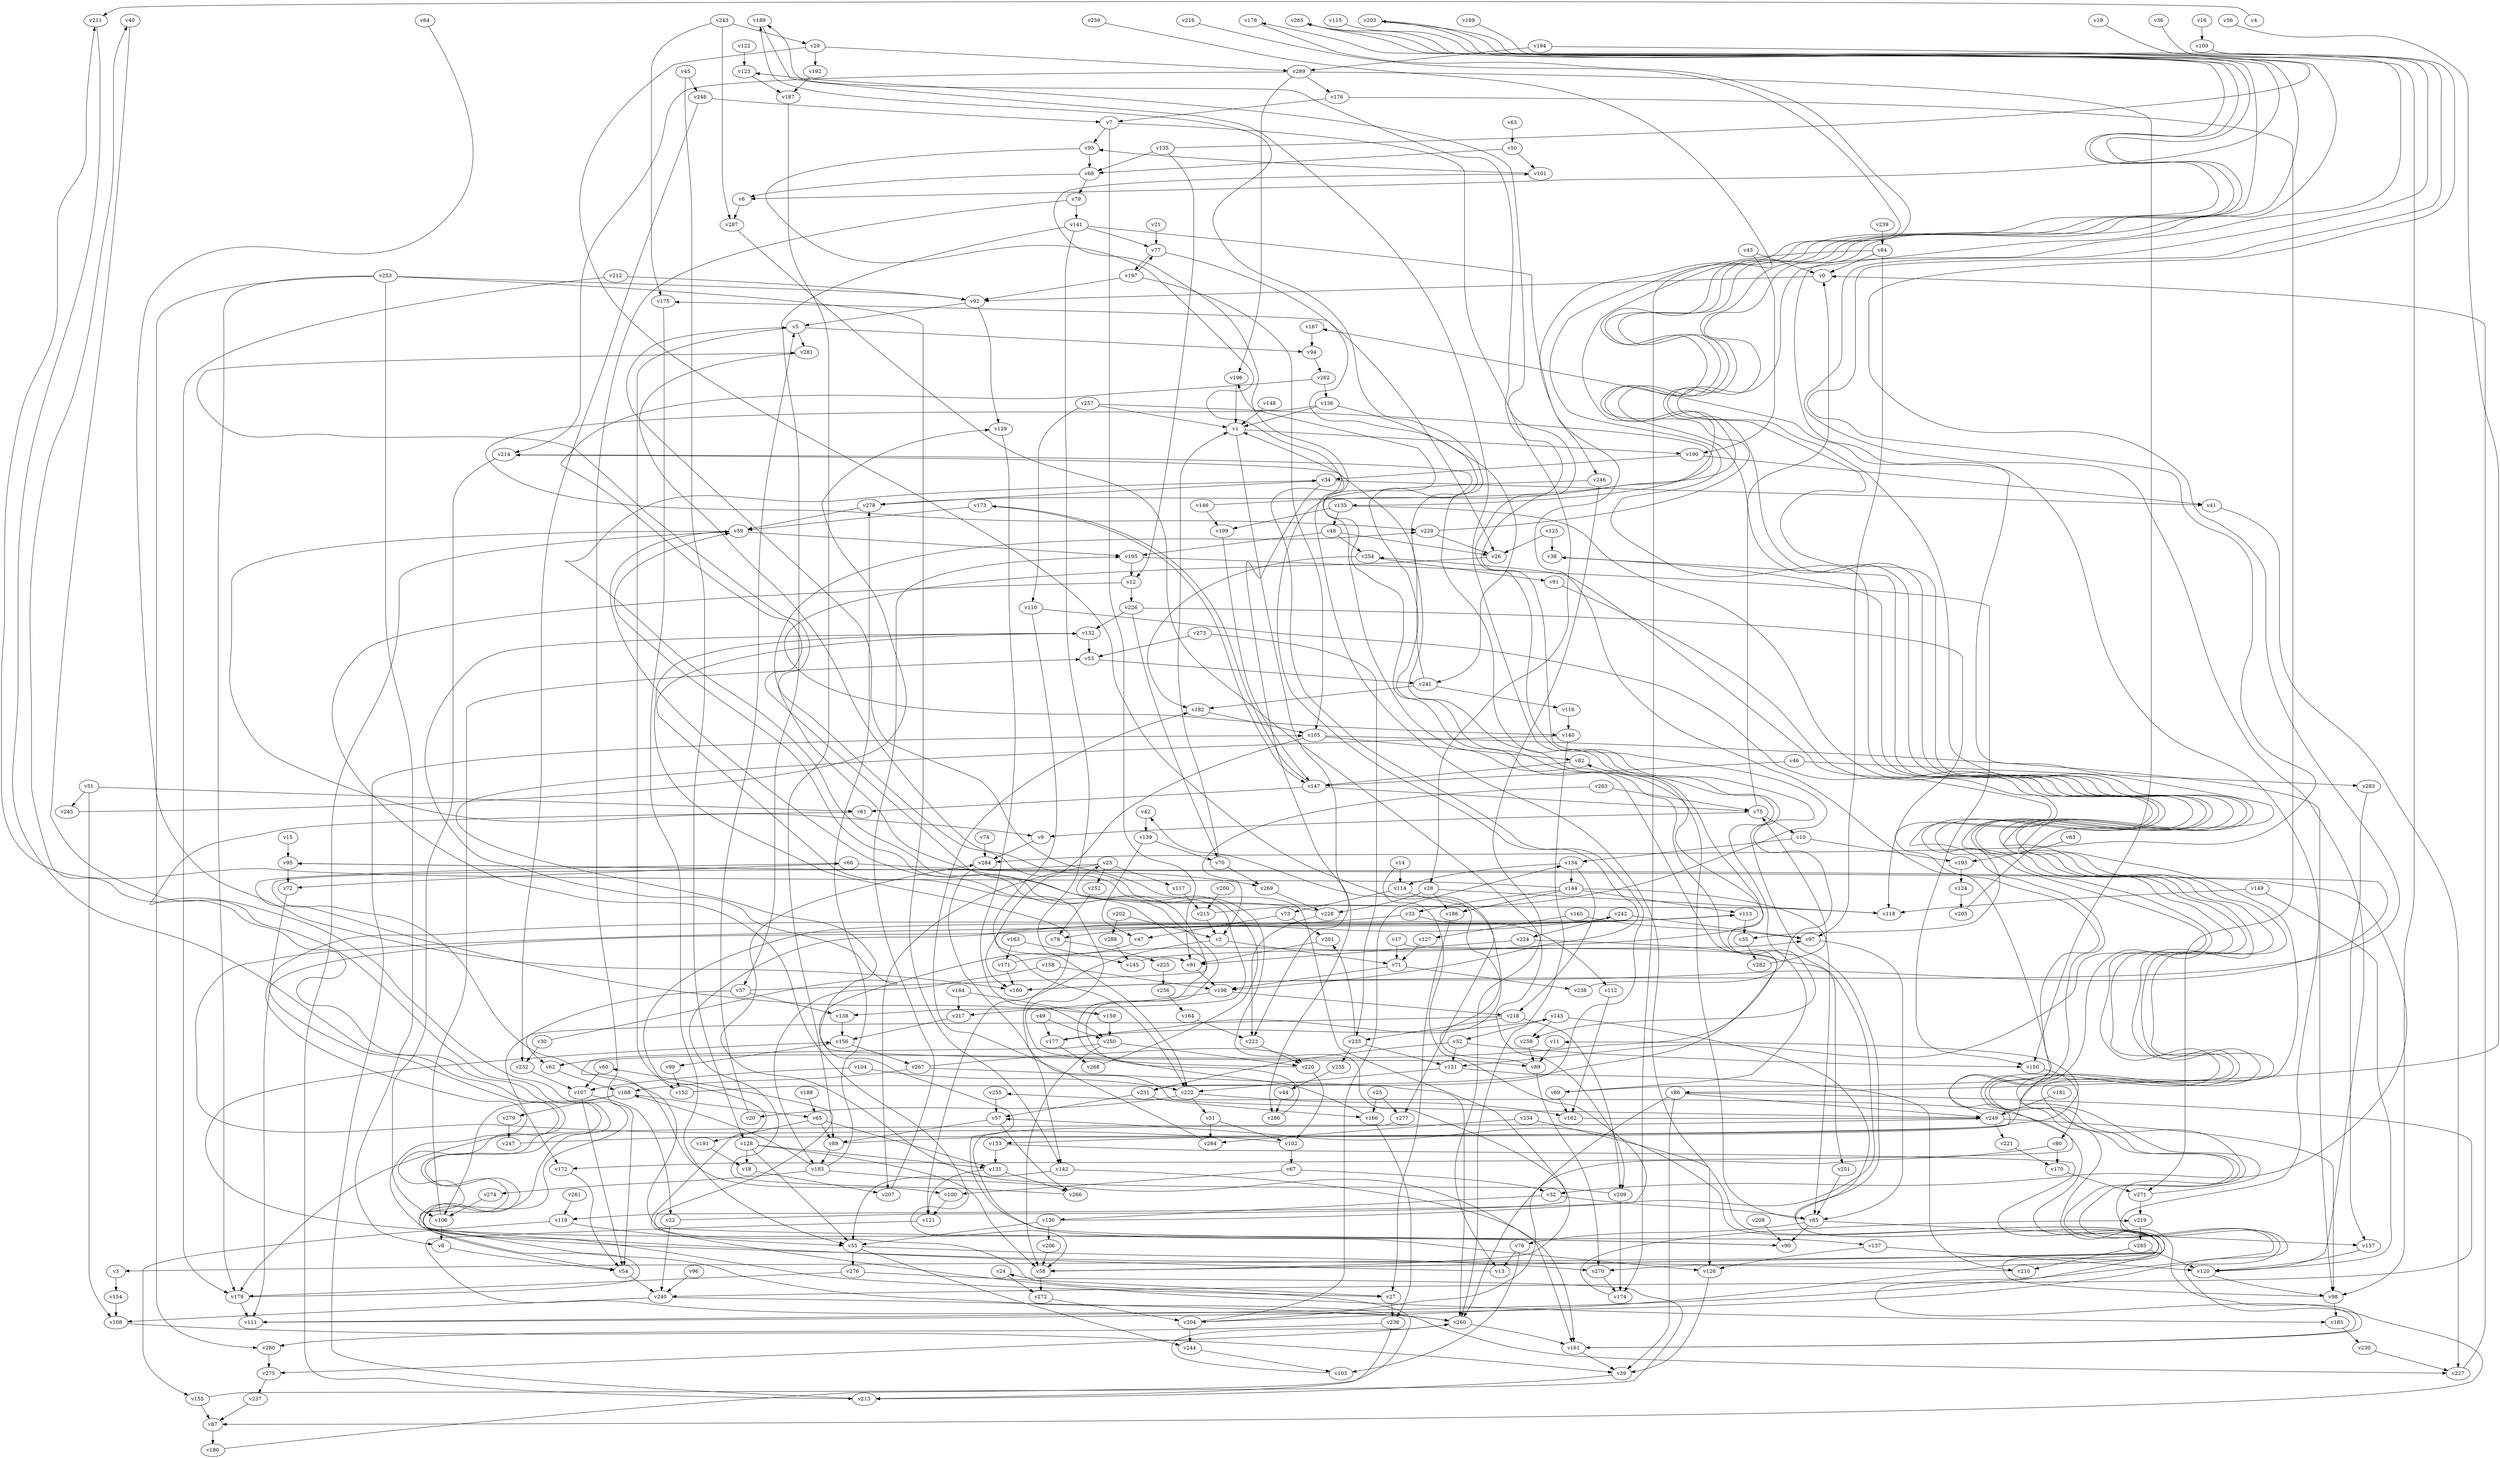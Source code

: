 // Benchmark game 421 - 290 vertices
// time_bound: 103
// targets: v83
digraph G {
    v0 [name="v0", player=1];
    v1 [name="v1", player=0];
    v2 [name="v2", player=1];
    v3 [name="v3", player=1];
    v4 [name="v4", player=0];
    v5 [name="v5", player=1];
    v6 [name="v6", player=1];
    v7 [name="v7", player=1];
    v8 [name="v8", player=1];
    v9 [name="v9", player=1];
    v10 [name="v10", player=1];
    v11 [name="v11", player=0];
    v12 [name="v12", player=0];
    v13 [name="v13", player=0];
    v14 [name="v14", player=0];
    v15 [name="v15", player=1];
    v16 [name="v16", player=1];
    v17 [name="v17", player=1];
    v18 [name="v18", player=0];
    v19 [name="v19", player=0];
    v20 [name="v20", player=1];
    v21 [name="v21", player=0];
    v22 [name="v22", player=1];
    v23 [name="v23", player=1];
    v24 [name="v24", player=1];
    v25 [name="v25", player=1];
    v26 [name="v26", player=1];
    v27 [name="v27", player=1];
    v28 [name="v28", player=0];
    v29 [name="v29", player=1];
    v30 [name="v30", player=0];
    v31 [name="v31", player=1];
    v32 [name="v32", player=0];
    v33 [name="v33", player=1];
    v34 [name="v34", player=1];
    v35 [name="v35", player=1];
    v36 [name="v36", player=1];
    v37 [name="v37", player=0];
    v38 [name="v38", player=1];
    v39 [name="v39", player=1];
    v40 [name="v40", player=0];
    v41 [name="v41", player=0];
    v42 [name="v42", player=1];
    v43 [name="v43", player=0];
    v44 [name="v44", player=0];
    v45 [name="v45", player=0];
    v46 [name="v46", player=1];
    v47 [name="v47", player=1];
    v48 [name="v48", player=1];
    v49 [name="v49", player=1];
    v50 [name="v50", player=0];
    v51 [name="v51", player=1];
    v52 [name="v52", player=1];
    v53 [name="v53", player=1];
    v54 [name="v54", player=1];
    v55 [name="v55", player=1];
    v56 [name="v56", player=1];
    v57 [name="v57", player=1];
    v58 [name="v58", player=1];
    v59 [name="v59", player=1];
    v60 [name="v60", player=0];
    v61 [name="v61", player=0];
    v62 [name="v62", player=1];
    v63 [name="v63", player=0];
    v64 [name="v64", player=1];
    v65 [name="v65", player=0];
    v66 [name="v66", player=0];
    v67 [name="v67", player=0];
    v68 [name="v68", player=1];
    v69 [name="v69", player=0];
    v70 [name="v70", player=0];
    v71 [name="v71", player=1];
    v72 [name="v72", player=0];
    v73 [name="v73", player=0];
    v74 [name="v74", player=0];
    v75 [name="v75", player=0];
    v76 [name="v76", player=1];
    v77 [name="v77", player=0];
    v78 [name="v78", player=0];
    v79 [name="v79", player=1];
    v80 [name="v80", player=1];
    v81 [name="v81", player=0];
    v82 [name="v82", player=0];
    v83 [name="v83", player=0, target=1];
    v84 [name="v84", player=1];
    v85 [name="v85", player=0];
    v86 [name="v86", player=0];
    v87 [name="v87", player=1];
    v88 [name="v88", player=1];
    v89 [name="v89", player=1];
    v90 [name="v90", player=1];
    v91 [name="v91", player=0];
    v92 [name="v92", player=1];
    v93 [name="v93", player=1];
    v94 [name="v94", player=1];
    v95 [name="v95", player=0];
    v96 [name="v96", player=0];
    v97 [name="v97", player=0];
    v98 [name="v98", player=0];
    v99 [name="v99", player=1];
    v100 [name="v100", player=0];
    v101 [name="v101", player=1];
    v102 [name="v102", player=0];
    v103 [name="v103", player=1];
    v104 [name="v104", player=1];
    v105 [name="v105", player=1];
    v106 [name="v106", player=1];
    v107 [name="v107", player=0];
    v108 [name="v108", player=1];
    v109 [name="v109", player=0];
    v110 [name="v110", player=0];
    v111 [name="v111", player=0];
    v112 [name="v112", player=1];
    v113 [name="v113", player=0];
    v114 [name="v114", player=1];
    v115 [name="v115", player=1];
    v116 [name="v116", player=0];
    v117 [name="v117", player=1];
    v118 [name="v118", player=1];
    v119 [name="v119", player=1];
    v120 [name="v120", player=1];
    v121 [name="v121", player=0];
    v122 [name="v122", player=1];
    v123 [name="v123", player=1];
    v124 [name="v124", player=0];
    v125 [name="v125", player=0];
    v126 [name="v126", player=1];
    v127 [name="v127", player=1];
    v128 [name="v128", player=1];
    v129 [name="v129", player=1];
    v130 [name="v130", player=0];
    v131 [name="v131", player=1];
    v132 [name="v132", player=1];
    v133 [name="v133", player=0];
    v134 [name="v134", player=0];
    v135 [name="v135", player=0];
    v136 [name="v136", player=1];
    v137 [name="v137", player=1];
    v138 [name="v138", player=0];
    v139 [name="v139", player=1];
    v140 [name="v140", player=1];
    v141 [name="v141", player=0];
    v142 [name="v142", player=0];
    v143 [name="v143", player=0];
    v144 [name="v144", player=1];
    v145 [name="v145", player=1];
    v146 [name="v146", player=1];
    v147 [name="v147", player=0];
    v148 [name="v148", player=1];
    v149 [name="v149", player=1];
    v150 [name="v150", player=0];
    v151 [name="v151", player=0];
    v152 [name="v152", player=1];
    v153 [name="v153", player=1];
    v154 [name="v154", player=0];
    v155 [name="v155", player=0];
    v156 [name="v156", player=1];
    v157 [name="v157", player=1];
    v158 [name="v158", player=1];
    v159 [name="v159", player=1];
    v160 [name="v160", player=1];
    v161 [name="v161", player=0];
    v162 [name="v162", player=1];
    v163 [name="v163", player=1];
    v164 [name="v164", player=1];
    v165 [name="v165", player=1];
    v166 [name="v166", player=1];
    v167 [name="v167", player=0];
    v168 [name="v168", player=0];
    v169 [name="v169", player=1];
    v170 [name="v170", player=0];
    v171 [name="v171", player=0];
    v172 [name="v172", player=0];
    v173 [name="v173", player=1];
    v174 [name="v174", player=0];
    v175 [name="v175", player=1];
    v176 [name="v176", player=1];
    v177 [name="v177", player=1];
    v178 [name="v178", player=1];
    v179 [name="v179", player=1];
    v180 [name="v180", player=0];
    v181 [name="v181", player=0];
    v182 [name="v182", player=1];
    v183 [name="v183", player=0];
    v184 [name="v184", player=1];
    v185 [name="v185", player=1];
    v186 [name="v186", player=1];
    v187 [name="v187", player=1];
    v188 [name="v188", player=0];
    v189 [name="v189", player=1];
    v190 [name="v190", player=1];
    v191 [name="v191", player=0];
    v192 [name="v192", player=1];
    v193 [name="v193", player=0];
    v194 [name="v194", player=0];
    v195 [name="v195", player=1];
    v196 [name="v196", player=0];
    v197 [name="v197", player=1];
    v198 [name="v198", player=0];
    v199 [name="v199", player=1];
    v200 [name="v200", player=0];
    v201 [name="v201", player=1];
    v202 [name="v202", player=0];
    v203 [name="v203", player=1];
    v204 [name="v204", player=1];
    v205 [name="v205", player=0];
    v206 [name="v206", player=1];
    v207 [name="v207", player=0];
    v208 [name="v208", player=0];
    v209 [name="v209", player=1];
    v210 [name="v210", player=1];
    v211 [name="v211", player=0];
    v212 [name="v212", player=1];
    v213 [name="v213", player=0];
    v214 [name="v214", player=0];
    v215 [name="v215", player=0];
    v216 [name="v216", player=0];
    v217 [name="v217", player=0];
    v218 [name="v218", player=0];
    v219 [name="v219", player=0];
    v220 [name="v220", player=1];
    v221 [name="v221", player=1];
    v222 [name="v222", player=1];
    v223 [name="v223", player=0];
    v224 [name="v224", player=0];
    v225 [name="v225", player=0];
    v226 [name="v226", player=1];
    v227 [name="v227", player=1];
    v228 [name="v228", player=0];
    v229 [name="v229", player=0];
    v230 [name="v230", player=1];
    v231 [name="v231", player=1];
    v232 [name="v232", player=1];
    v233 [name="v233", player=1];
    v234 [name="v234", player=0];
    v235 [name="v235", player=1];
    v236 [name="v236", player=1];
    v237 [name="v237", player=0];
    v238 [name="v238", player=0];
    v239 [name="v239", player=0];
    v240 [name="v240", player=0];
    v241 [name="v241", player=1];
    v242 [name="v242", player=0];
    v243 [name="v243", player=1];
    v244 [name="v244", player=1];
    v245 [name="v245", player=0];
    v246 [name="v246", player=0];
    v247 [name="v247", player=1];
    v248 [name="v248", player=1];
    v249 [name="v249", player=0];
    v250 [name="v250", player=1];
    v251 [name="v251", player=1];
    v252 [name="v252", player=1];
    v253 [name="v253", player=1];
    v254 [name="v254", player=1];
    v255 [name="v255", player=0];
    v256 [name="v256", player=1];
    v257 [name="v257", player=0];
    v258 [name="v258", player=0];
    v259 [name="v259", player=0];
    v260 [name="v260", player=1];
    v261 [name="v261", player=0];
    v262 [name="v262", player=1];
    v263 [name="v263", player=0];
    v264 [name="v264", player=1];
    v265 [name="v265", player=0];
    v266 [name="v266", player=0];
    v267 [name="v267", player=0];
    v268 [name="v268", player=0];
    v269 [name="v269", player=0];
    v270 [name="v270", player=0];
    v271 [name="v271", player=0];
    v272 [name="v272", player=0];
    v273 [name="v273", player=0];
    v274 [name="v274", player=0];
    v275 [name="v275", player=0];
    v276 [name="v276", player=0];
    v277 [name="v277", player=1];
    v278 [name="v278", player=1];
    v279 [name="v279", player=1];
    v280 [name="v280", player=1];
    v281 [name="v281", player=1];
    v282 [name="v282", player=0];
    v283 [name="v283", player=0];
    v284 [name="v284", player=0];
    v285 [name="v285", player=0];
    v286 [name="v286", player=1];
    v287 [name="v287", player=0];
    v288 [name="v288", player=1];
    v289 [name="v289", player=0];

    v0 -> v92;
    v1 -> v286;
    v2 -> v121;
    v3 -> v154;
    v4 -> v211 [constraint="t >= 4"];
    v5 -> v152;
    v6 -> v287;
    v7 -> v81;
    v8 -> v54;
    v9 -> v284;
    v10 -> v134;
    v11 -> v89;
    v12 -> v58 [constraint="t mod 3 == 2"];
    v13 -> v40 [constraint="t < 6"];
    v14 -> v119 [constraint="t >= 2"];
    v15 -> v95;
    v16 -> v109;
    v17 -> v62 [constraint="t mod 2 == 0"];
    v18 -> v207;
    v19 -> v120 [constraint="t mod 4 == 2"];
    v20 -> v5;
    v21 -> v77;
    v22 -> v5 [constraint="t mod 2 == 0"];
    v23 -> v90 [constraint="t >= 2"];
    v24 -> v272;
    v25 -> v166;
    v26 -> v140 [constraint="t mod 3 == 0"];
    v27 -> v236;
    v28 -> v228;
    v29 -> v177 [constraint="t >= 1"];
    v30 -> v132 [constraint="t >= 2"];
    v31 -> v102;
    v32 -> v130;
    v33 -> v112;
    v34 -> v41;
    v35 -> v282;
    v36 -> v284 [constraint="t mod 3 == 1"];
    v37 -> v34 [constraint="t mod 3 == 1"];
    v38 -> v161 [constraint="t < 9"];
    v39 -> v213;
    v40 -> v27 [constraint="t mod 4 == 1"];
    v41 -> v227;
    v42 -> v139;
    v43 -> v190;
    v44 -> v286;
    v45 -> v248;
    v46 -> v283;
    v47 -> v137 [constraint="t >= 3"];
    v48 -> v254;
    v49 -> v177;
    v50 -> v68;
    v51 -> v108;
    v52 -> v151;
    v53 -> v241;
    v54 -> v240;
    v55 -> v270;
    v56 -> v86 [constraint="t >= 1"];
    v57 -> v266;
    v58 -> v272;
    v59 -> v9 [constraint="t < 13"];
    v60 -> v107;
    v61 -> v54 [constraint="t < 8"];
    v62 -> v168;
    v63 -> v50;
    v64 -> v160 [constraint="t < 5"];
    v65 -> v131;
    v66 -> v72;
    v67 -> v100;
    v68 -> v6;
    v69 -> v214 [constraint="t mod 4 == 2"];
    v70 -> v269;
    v71 -> v238;
    v72 -> v111;
    v73 -> v201;
    v74 -> v284;
    v75 -> v0;
    v76 -> v13;
    v77 -> v26;
    v78 -> v225;
    v79 -> v54;
    v80 -> v204 [constraint="t mod 5 == 2"];
    v81 -> v198;
    v82 -> v147;
    v83 -> v193;
    v84 -> v0;
    v85 -> v82;
    v86 -> v240 [constraint="t >= 3"];
    v87 -> v180;
    v88 -> v203 [constraint="t < 6"];
    v89 -> v42 [constraint="t mod 2 == 1"];
    v90 -> v156 [constraint="t < 11"];
    v91 -> v35 [constraint="t mod 4 == 3"];
    v92 -> v129;
    v93 -> v231 [constraint="t mod 5 == 2"];
    v94 -> v262;
    v95 -> v32 [constraint="t mod 2 == 0"];
    v96 -> v240;
    v97 -> v85;
    v98 -> v57 [constraint="t < 9"];
    v99 -> v152;
    v100 -> v121;
    v101 -> v93 [constraint="t mod 2 == 1"];
    v102 -> v113 [constraint="t >= 1"];
    v103 -> v260 [constraint="t >= 5"];
    v104 -> v222;
    v105 -> v82;
    v106 -> v53;
    v107 -> v22;
    v108 -> v39 [constraint="t >= 3"];
    v109 -> v160 [constraint="t >= 5"];
    v110 -> v69 [constraint="t < 7"];
    v111 -> v38 [constraint="t < 9"];
    v112 -> v162;
    v113 -> v81 [constraint="t >= 1"];
    v114 -> v73;
    v115 -> v6 [constraint="t >= 4"];
    v116 -> v140;
    v117 -> v215;
    v118 -> v23 [constraint="t >= 1"];
    v119 -> v155;
    v120 -> v98;
    v121 -> v260 [constraint="t < 9"];
    v122 -> v123;
    v123 -> v187;
    v124 -> v205;
    v125 -> v26;
    v126 -> v39;
    v127 -> v71;
    v128 -> v55;
    v129 -> v250;
    v130 -> v189 [constraint="t < 10"];
    v131 -> v266;
    v132 -> v249 [constraint="t < 12"];
    v133 -> v151 [constraint="t < 6"];
    v134 -> v144;
    v135 -> v203 [constraint="t >= 4"];
    v136 -> v229 [constraint="t < 5"];
    v137 -> v126;
    v138 -> v156;
    v139 -> v70;
    v140 -> v89 [constraint="t < 7"];
    v141 -> v222;
    v142 -> v55;
    v143 -> v270 [constraint="t mod 5 == 3"];
    v144 -> v211 [constraint="t >= 1"];
    v145 -> v97 [constraint="t < 5"];
    v146 -> v265 [constraint="t < 8"];
    v147 -> v173 [constraint="t mod 2 == 1"];
    v148 -> v1;
    v149 -> v120;
    v150 -> v80;
    v151 -> v210;
    v152 -> v196 [constraint="t < 13"];
    v153 -> v3 [constraint="t >= 4"];
    v154 -> v108;
    v155 -> v24 [constraint="t >= 4"];
    v156 -> v267;
    v157 -> v120;
    v158 -> v198;
    v159 -> v66 [constraint="t mod 5 == 1"];
    v160 -> v95 [constraint="t >= 1"];
    v161 -> v255 [constraint="t >= 3"];
    v162 -> v249 [constraint="t >= 5"];
    v163 -> v145;
    v164 -> v223;
    v165 -> v97;
    v166 -> v59 [constraint="t < 7"];
    v167 -> v94;
    v168 -> v106;
    v169 -> v58 [constraint="t < 11"];
    v170 -> v271;
    v171 -> v175 [constraint="t mod 3 == 0"];
    v172 -> v54;
    v173 -> v147;
    v174 -> v219 [constraint="t mod 5 == 2"];
    v175 -> v55;
    v176 -> v271;
    v177 -> v143 [constraint="t mod 2 == 1"];
    v178 -> v111 [constraint="t mod 4 == 1"];
    v179 -> v113 [constraint="t < 13"];
    v180 -> v60 [constraint="t mod 3 == 2"];
    v181 -> v249;
    v182 -> v105;
    v183 -> v168;
    v184 -> v217;
    v185 -> v230;
    v186 -> v27;
    v187 -> v88;
    v188 -> v65;
    v189 -> v58 [constraint="t >= 5"];
    v190 -> v41;
    v191 -> v18;
    v192 -> v187;
    v193 -> v124;
    v194 -> v289;
    v195 -> v12;
    v196 -> v1;
    v197 -> v77;
    v198 -> v218;
    v199 -> v147;
    v200 -> v215;
    v201 -> v81;
    v202 -> v2;
    v203 -> v87 [constraint="t >= 5"];
    v204 -> v101 [constraint="t < 14"];
    v205 -> v167 [constraint="t mod 3 == 1"];
    v206 -> v58;
    v207 -> v195;
    v208 -> v90;
    v209 -> v284 [constraint="t < 7"];
    v210 -> v113 [constraint="t < 5"];
    v211 -> v227 [constraint="t < 9"];
    v212 -> v179;
    v213 -> v105;
    v214 -> v258 [constraint="t mod 5 == 3"];
    v215 -> v123 [constraint="t < 14"];
    v216 -> v172 [constraint="t >= 5"];
    v217 -> v156;
    v218 -> v62 [constraint="t < 6"];
    v219 -> v285;
    v220 -> v132 [constraint="t < 10"];
    v221 -> v170;
    v222 -> v162;
    v223 -> v220 [constraint="t >= 4"];
    v224 -> v251;
    v225 -> v256;
    v226 -> v132;
    v227 -> v0;
    v228 -> v229 [constraint="t >= 3"];
    v229 -> v178 [constraint="t < 8"];
    v230 -> v227;
    v231 -> v166;
    v232 -> v107;
    v233 -> v235;
    v234 -> v264;
    v235 -> v44;
    v236 -> v213;
    v237 -> v87;
    v238 -> v189 [constraint="t >= 1"];
    v239 -> v84;
    v240 -> v260;
    v241 -> v182;
    v242 -> v185 [constraint="t < 14"];
    v243 -> v287;
    v244 -> v103;
    v245 -> v129 [constraint="t mod 2 == 1"];
    v246 -> v198 [constraint="t < 11"];
    v247 -> v11 [constraint="t mod 4 == 1"];
    v248 -> v232;
    v249 -> v254 [constraint="t < 10"];
    v250 -> v100 [constraint="t mod 5 == 3"];
    v251 -> v85;
    v252 -> v78;
    v253 -> v280;
    v254 -> v182;
    v255 -> v57;
    v256 -> v164;
    v257 -> v133 [constraint="t >= 2"];
    v258 -> v89;
    v259 -> v153 [constraint="t < 6"];
    v260 -> v275;
    v261 -> v119;
    v262 -> v138 [constraint="t mod 5 == 4"];
    v263 -> v2;
    v264 -> v182;
    v265 -> v278 [constraint="t >= 1"];
    v266 -> v242 [constraint="t < 15"];
    v267 -> v220 [constraint="t < 12"];
    v268 -> v281 [constraint="t >= 5"];
    v269 -> v228;
    v270 -> v174;
    v271 -> v265 [constraint="t < 7"];
    v272 -> v204;
    v273 -> v53;
    v274 -> v106;
    v275 -> v237;
    v276 -> v179;
    v277 -> v126 [constraint="t mod 5 == 3"];
    v278 -> v59;
    v279 -> v247;
    v280 -> v275;
    v281 -> v58 [constraint="t < 7"];
    v282 -> v75;
    v283 -> v157;
    v284 -> v142;
    v285 -> v120;
    v286 -> v59 [constraint="t mod 4 == 1"];
    v287 -> v209 [constraint="t < 6"];
    v288 -> v145;
    v289 -> v150;
    v70 -> v1;
    v146 -> v199;
    v133 -> v48;
    v233 -> v201;
    v190 -> v34;
    v85 -> v90;
    v86 -> v249;
    v29 -> v192;
    v69 -> v162;
    v22 -> v240;
    v86 -> v260;
    v168 -> v279;
    v271 -> v219;
    v95 -> v72;
    v198 -> v217;
    v173 -> v59;
    v14 -> v114;
    v105 -> v98;
    v289 -> v176;
    v179 -> v111;
    v241 -> v116;
    v250 -> v58;
    v285 -> v210;
    v34 -> v223;
    v75 -> v9;
    v5 -> v94;
    v204 -> v244;
    v48 -> v195;
    v73 -> v47;
    v59 -> v195;
    v183 -> v161;
    v194 -> v98;
    v166 -> v236;
    v220 -> v102;
    v224 -> v81;
    v1 -> v190;
    v106 -> v8;
    v105 -> v160;
    v45 -> v128;
    v23 -> v207;
    v28 -> v186;
    v119 -> v55;
    v257 -> v110;
    v144 -> v113;
    v163 -> v171;
    v92 -> v5;
    v289 -> v214;
    v84 -> v174;
    v104 -> v107;
    v161 -> v39;
    v141 -> v246;
    v128 -> v18;
    v212 -> v92;
    v195 -> v150;
    v151 -> v222;
    v141 -> v77;
    v135 -> v12;
    v229 -> v26;
    v149 -> v118;
    v222 -> v31;
    v34 -> v278;
    v257 -> v1;
    v135 -> v68;
    v89 -> v270;
    v133 -> v199;
    v260 -> v161;
    v242 -> v97;
    v31 -> v264;
    v37 -> v138;
    v202 -> v288;
    v131 -> v121;
    v147 -> v75;
    v57 -> v88;
    v197 -> v105;
    v246 -> v13;
    v114 -> v277;
    v84 -> v97;
    v241 -> v1;
    v77 -> v197;
    v55 -> v244;
    v159 -> v250;
    v110 -> v222;
    v51 -> v245;
    v233 -> v151;
    v37 -> v172;
    v144 -> v33;
    v52 -> v231;
    v50 -> v101;
    v183 -> v278;
    v204 -> v134;
    v262 -> v136;
    v243 -> v29;
    v23 -> v252;
    v155 -> v87;
    v2 -> v71;
    v218 -> v209;
    v248 -> v7;
    v171 -> v160;
    v55 -> v276;
    v136 -> v241;
    v52 -> v150;
    v226 -> v118;
    v85 -> v157;
    v68 -> v79;
    v49 -> v250;
    v147 -> v61;
    v143 -> v258;
    v267 -> v168;
    v273 -> v233;
    v254 -> v91;
    v165 -> v127;
    v12 -> v226;
    v86 -> v39;
    v136 -> v1;
    v76 -> v103;
    v10 -> v193;
    v65 -> v88;
    v80 -> v170;
    v144 -> v85;
    v226 -> v70;
    v209 -> v174;
    v184 -> v159;
    v156 -> v99;
    v140 -> v260;
    v168 -> v65;
    v93 -> v68;
    v249 -> v179;
    v139 -> v47;
    v176 -> v7;
    v137 -> v120;
    v102 -> v67;
    v253 -> v92;
    v214 -> v106;
    v134 -> v114;
    v250 -> v220;
    v71 -> v198;
    v249 -> v98;
    v85 -> v76;
    v5 -> v281;
    v222 -> v20;
    v28 -> v118;
    v48 -> v26;
    v142 -> v161;
    v75 -> v10;
    v249 -> v221;
    v242 -> v224;
    v59 -> v213;
    v107 -> v54;
    v65 -> v191;
    v177 -> v268;
    v197 -> v92;
    v79 -> v141;
    v30 -> v232;
    v253 -> v142;
    v153 -> v131;
    v130 -> v55;
    v125 -> v38;
    v158 -> v183;
    v276 -> v27;
    v218 -> v233;
    v25 -> v277;
    v33 -> v78;
    v263 -> v75;
    v66 -> v269;
    v240 -> v108;
    v267 -> v260;
    v231 -> v57;
    v132 -> v53;
    v143 -> v52;
    v128 -> v58;
    v130 -> v206;
    v236 -> v280;
    v144 -> v186;
    v141 -> v37;
    v43 -> v0;
    v7 -> v93;
    v134 -> v218;
    v128 -> v131;
    v67 -> v32;
    v253 -> v8;
    v17 -> v71;
    v88 -> v183;
    v234 -> v126;
    v23 -> v117;
    v183 -> v274;
    v243 -> v175;
    v46 -> v147;
    v98 -> v185;
    v51 -> v61;
    v215 -> v2;
    v228 -> v223;
    v253 -> v179;
    v113 -> v35;
    v32 -> v85;
    v29 -> v289;
    v289 -> v196;
    v7 -> v28;
}
